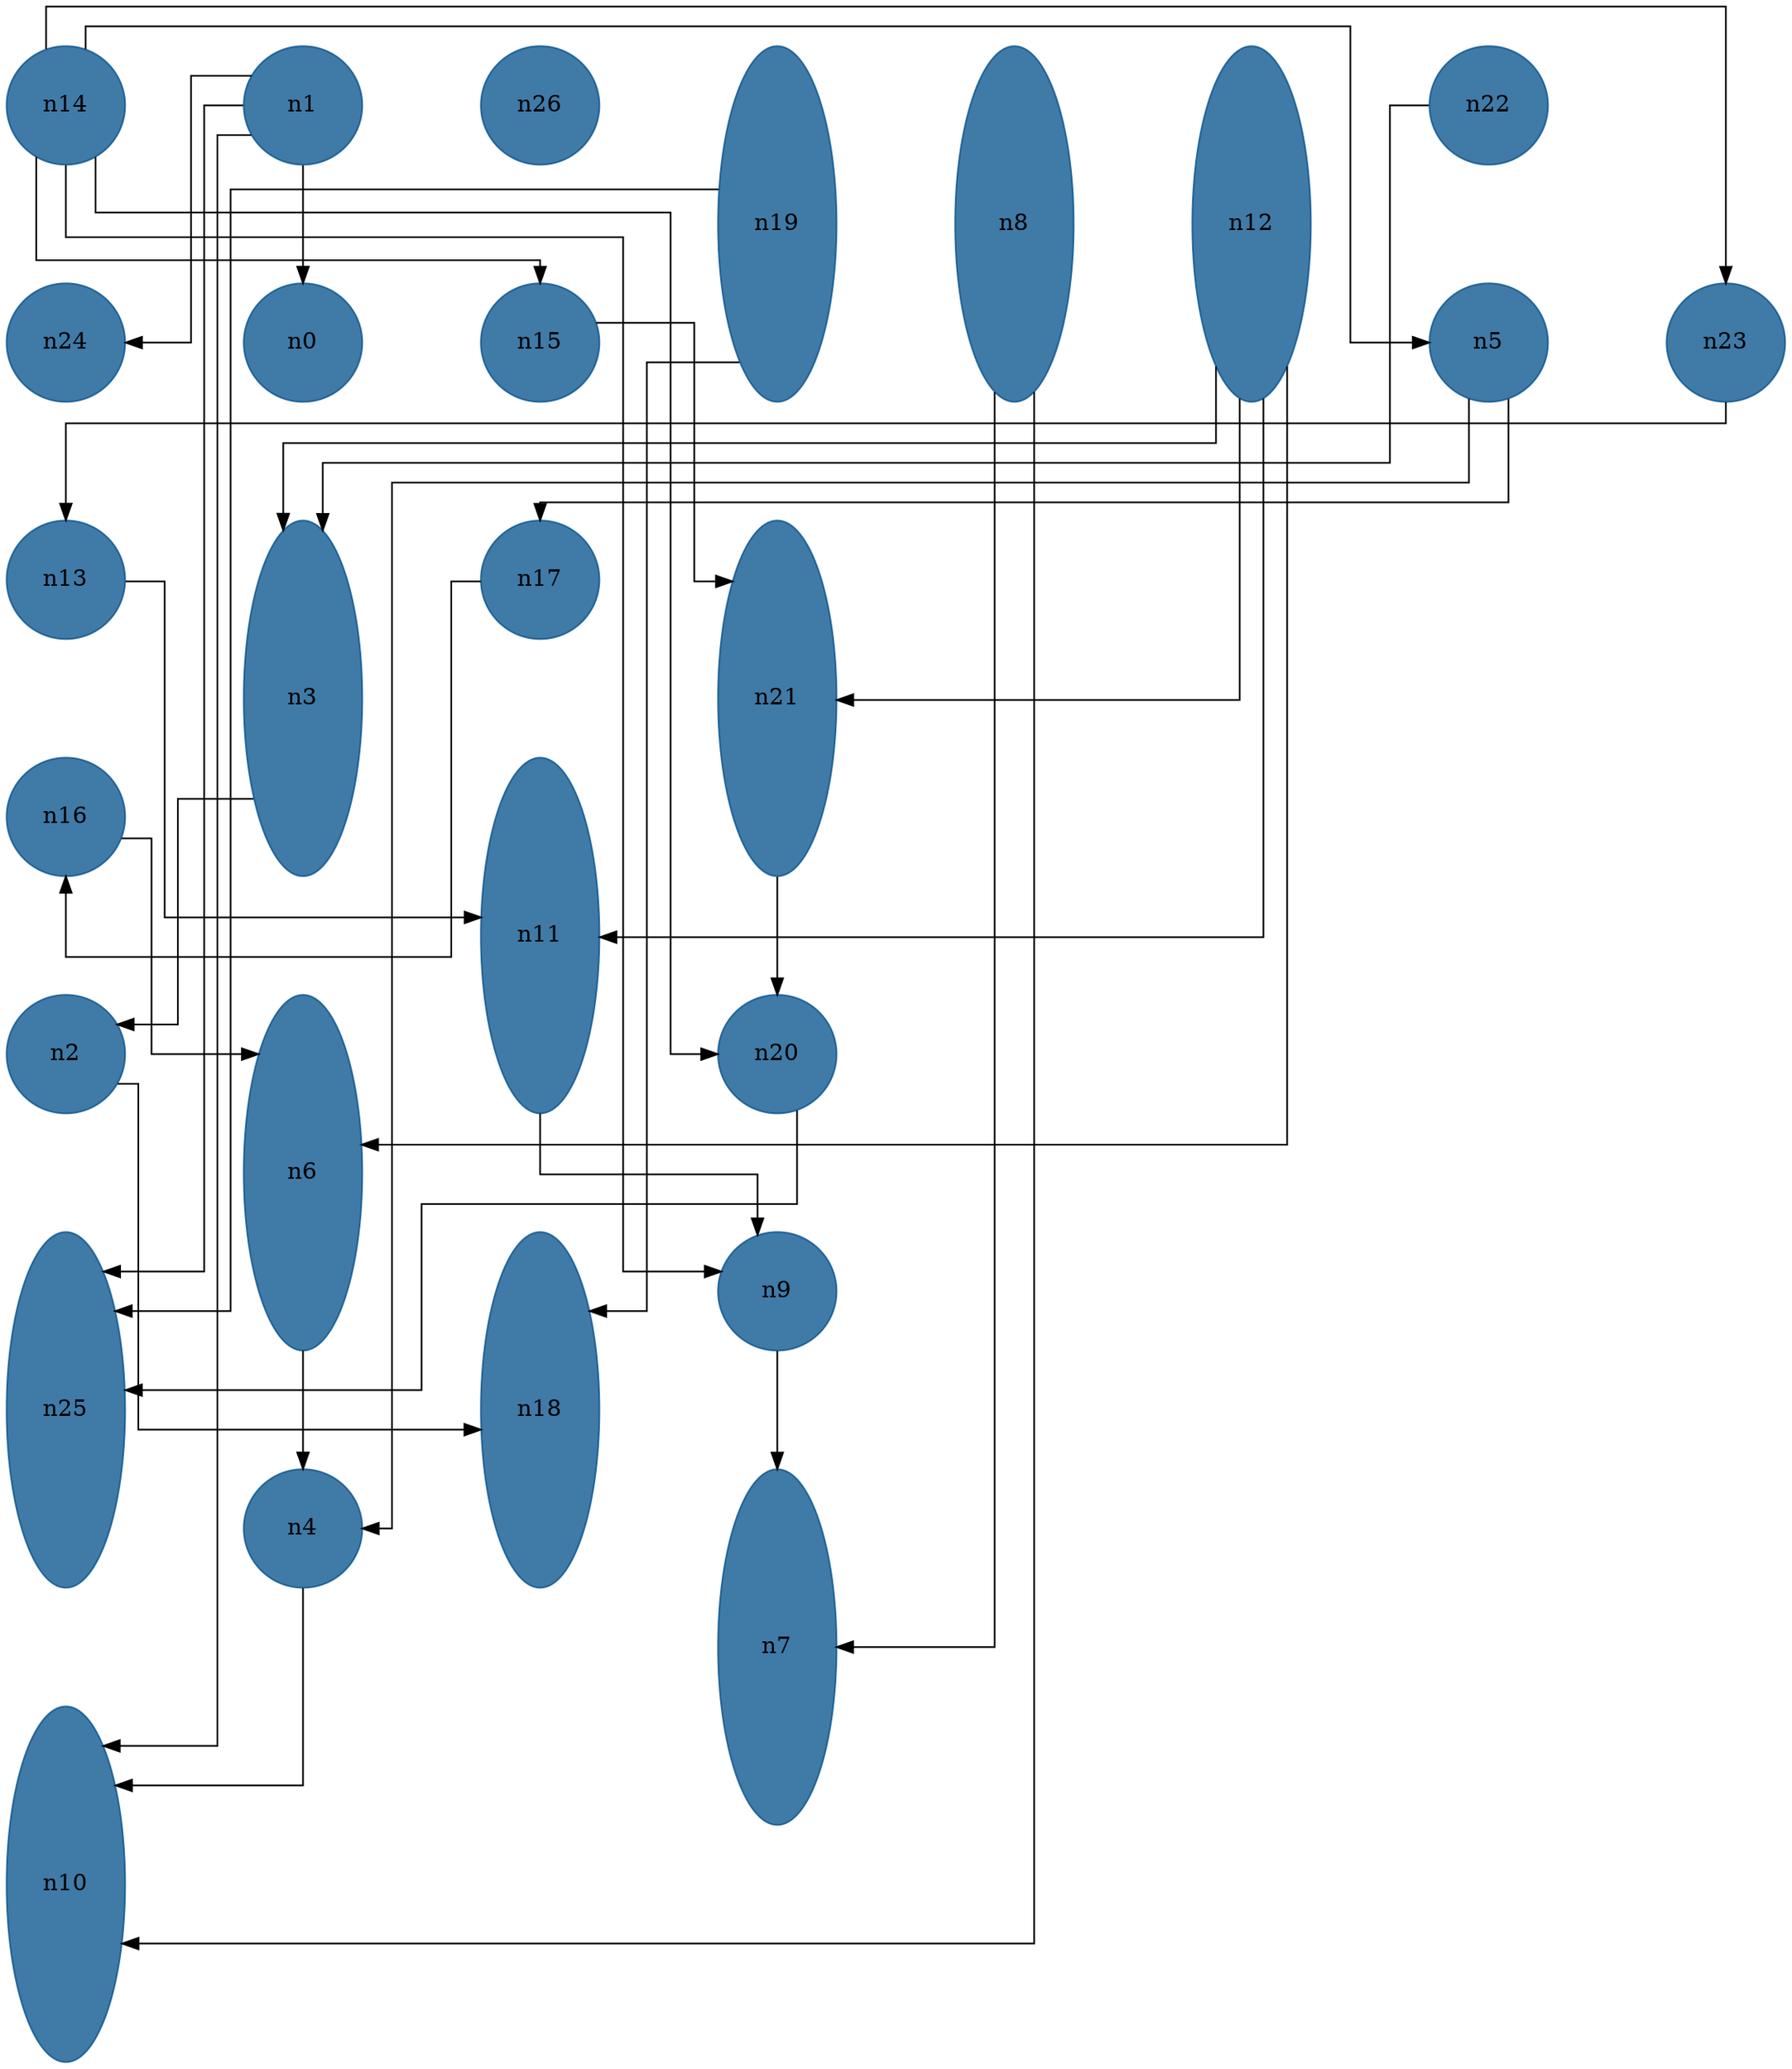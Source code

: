 //do not use DOT to generate pdf use NEATO or FDP
digraph{
layout="neato";
splines="ortho";
n14[shape="ellipse", style="filled", color="#004E8ABF", pos="0,18!", height="1", width="1"];
n14 -> n15;
n14 -> n5;
n14 -> n9;
n14 -> n20;
n14 -> n23;
n1[shape="ellipse", style="filled", color="#004E8ABF", pos="2,18!", height="1", width="1"];
n1 -> n25;
n1 -> n24;
n1 -> n0;
n1 -> n10;
n26[shape="ellipse", style="filled", color="#004E8ABF", pos="4,18!", height="1", width="1"];
n19[shape="ellipse", style="filled", color="#004E8ABF", pos="6,17!", height="3", width="1"];
n19 -> n25;
n19 -> n18;
n8[shape="ellipse", style="filled", color="#004E8ABF", pos="8,17!", height="3", width="1"];
n8 -> n7;
n8 -> n10;
n12[shape="ellipse", style="filled", color="#004E8ABF", pos="10,17!", height="3", width="1"];
n12 -> n3;
n12 -> n6;
n12 -> n21;
n12 -> n11;
n22[shape="ellipse", style="filled", color="#004E8ABF", pos="12,18!", height="1", width="1"];
n22 -> n3;
n24[shape="ellipse", style="filled", color="#004E8ABF", pos="0,16!", height="1", width="1"];
n0[shape="ellipse", style="filled", color="#004E8ABF", pos="2,16!", height="1", width="1"];
n15[shape="ellipse", style="filled", color="#004E8ABF", pos="4,16!", height="1", width="1"];
n15 -> n21;
n5[shape="ellipse", style="filled", color="#004E8ABF", pos="12,16!", height="1", width="1"];
n5 -> n17;
n5 -> n4;
n23[shape="ellipse", style="filled", color="#004E8ABF", pos="14,16!", height="1", width="1"];
n23 -> n13;
n13[shape="ellipse", style="filled", color="#004E8ABF", pos="0,14!", height="1", width="1"];
n13 -> n11;
n3[shape="ellipse", style="filled", color="#004E8ABF", pos="2,13!", height="3", width="1"];
n3 -> n2;
n17[shape="ellipse", style="filled", color="#004E8ABF", pos="4,14!", height="1", width="1"];
n17 -> n16;
n21[shape="ellipse", style="filled", color="#004E8ABF", pos="6,13!", height="3", width="1"];
n21 -> n20;
n16[shape="ellipse", style="filled", color="#004E8ABF", pos="0,12!", height="1", width="1"];
n16 -> n6;
n11[shape="ellipse", style="filled", color="#004E8ABF", pos="4,11!", height="3", width="1"];
n11 -> n9;
n2[shape="ellipse", style="filled", color="#004E8ABF", pos="0,10!", height="1", width="1"];
n2 -> n18;
n6[shape="ellipse", style="filled", color="#004E8ABF", pos="2,9!", height="3", width="1"];
n6 -> n4;
n20[shape="ellipse", style="filled", color="#004E8ABF", pos="6,10!", height="1", width="1"];
n20 -> n25;
n25[shape="ellipse", style="filled", color="#004E8ABF", pos="0,7!", height="3", width="1"];
n18[shape="ellipse", style="filled", color="#004E8ABF", pos="4,7!", height="3", width="1"];
n9[shape="ellipse", style="filled", color="#004E8ABF", pos="6,8!", height="1", width="1"];
n9 -> n7;
n4[shape="ellipse", style="filled", color="#004E8ABF", pos="2,6!", height="1", width="1"];
n4 -> n10;
n7[shape="ellipse", style="filled", color="#004E8ABF", pos="6,5!", height="3", width="1"];
n10[shape="ellipse", style="filled", color="#004E8ABF", pos="0,3!", height="3", width="1"];
}